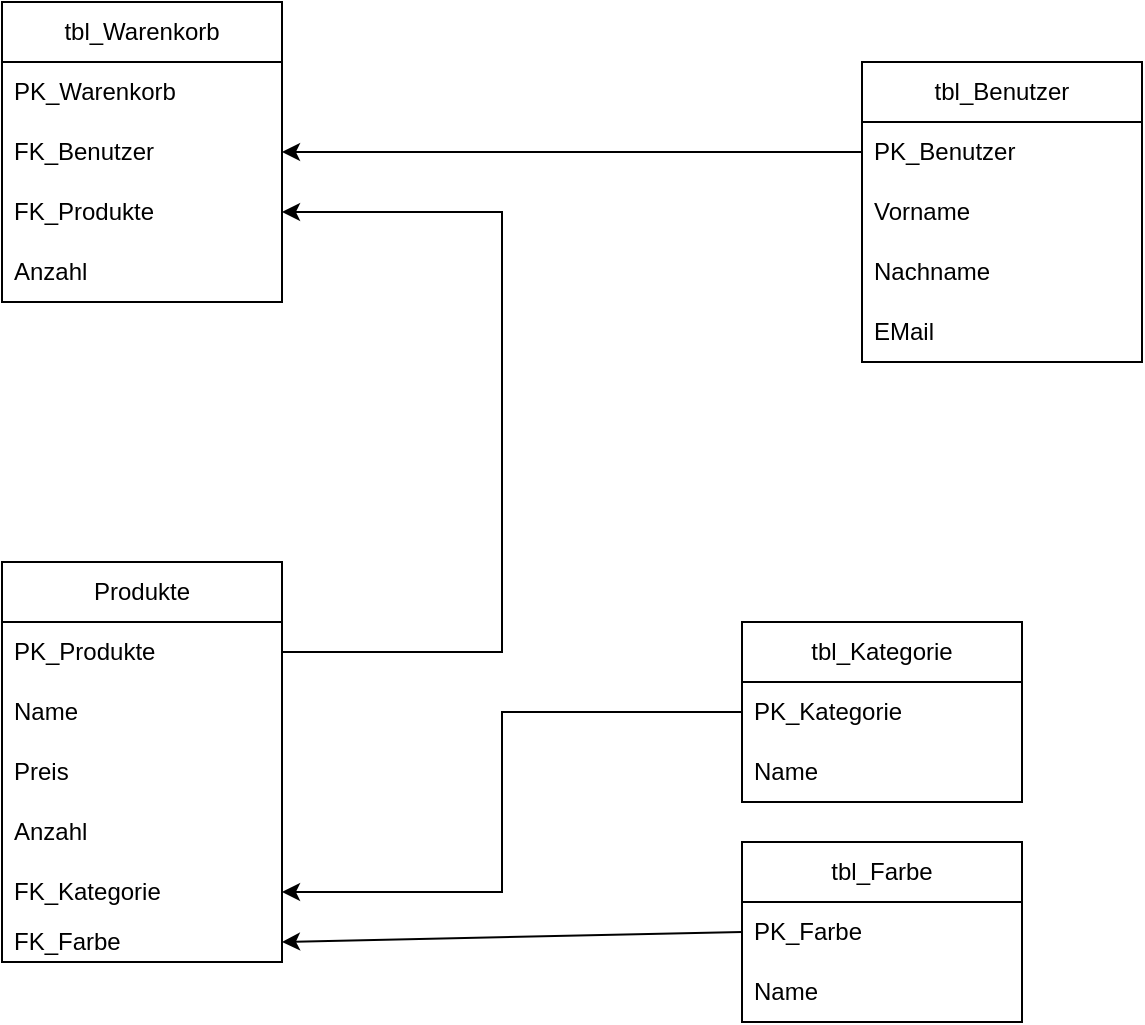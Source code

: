 <mxfile version="20.7.4" type="device"><diagram id="CnEw44tjA6VnW3Ypqy3H" name="Seite-1"><mxGraphModel dx="2261" dy="756" grid="1" gridSize="10" guides="1" tooltips="1" connect="1" arrows="1" fold="1" page="1" pageScale="1" pageWidth="827" pageHeight="1169" math="0" shadow="0"><root><mxCell id="0"/><mxCell id="1" parent="0"/><mxCell id="CzGXUtf9-r2r3yy1sYQf-1" value="tbl_Benutzer" style="swimlane;fontStyle=0;childLayout=stackLayout;horizontal=1;startSize=30;horizontalStack=0;resizeParent=1;resizeParentMax=0;resizeLast=0;collapsible=1;marginBottom=0;whiteSpace=wrap;html=1;" parent="1" vertex="1"><mxGeometry x="350" y="120" width="140" height="150" as="geometry"><mxRectangle x="-50" y="120" width="110" height="30" as="alternateBounds"/></mxGeometry></mxCell><mxCell id="CzGXUtf9-r2r3yy1sYQf-2" value="PK_Benutzer" style="text;strokeColor=none;fillColor=none;align=left;verticalAlign=middle;spacingLeft=4;spacingRight=4;overflow=hidden;points=[[0,0.5],[1,0.5]];portConstraint=eastwest;rotatable=0;whiteSpace=wrap;html=1;" parent="CzGXUtf9-r2r3yy1sYQf-1" vertex="1"><mxGeometry y="30" width="140" height="30" as="geometry"/></mxCell><mxCell id="CzGXUtf9-r2r3yy1sYQf-4" value="Vorname" style="text;strokeColor=none;fillColor=none;align=left;verticalAlign=middle;spacingLeft=4;spacingRight=4;overflow=hidden;points=[[0,0.5],[1,0.5]];portConstraint=eastwest;rotatable=0;whiteSpace=wrap;html=1;" parent="CzGXUtf9-r2r3yy1sYQf-1" vertex="1"><mxGeometry y="60" width="140" height="30" as="geometry"/></mxCell><mxCell id="CzGXUtf9-r2r3yy1sYQf-13" value="Nachname" style="text;strokeColor=none;fillColor=none;align=left;verticalAlign=middle;spacingLeft=4;spacingRight=4;overflow=hidden;points=[[0,0.5],[1,0.5]];portConstraint=eastwest;rotatable=0;whiteSpace=wrap;html=1;" parent="CzGXUtf9-r2r3yy1sYQf-1" vertex="1"><mxGeometry y="90" width="140" height="30" as="geometry"/></mxCell><mxCell id="CzGXUtf9-r2r3yy1sYQf-3" value="EMail" style="text;strokeColor=none;fillColor=none;align=left;verticalAlign=middle;spacingLeft=4;spacingRight=4;overflow=hidden;points=[[0,0.5],[1,0.5]];portConstraint=eastwest;rotatable=0;whiteSpace=wrap;html=1;" parent="CzGXUtf9-r2r3yy1sYQf-1" vertex="1"><mxGeometry y="120" width="140" height="30" as="geometry"/></mxCell><mxCell id="CzGXUtf9-r2r3yy1sYQf-5" value="Produkte" style="swimlane;fontStyle=0;childLayout=stackLayout;horizontal=1;startSize=30;horizontalStack=0;resizeParent=1;resizeParentMax=0;resizeLast=0;collapsible=1;marginBottom=0;whiteSpace=wrap;html=1;" parent="1" vertex="1"><mxGeometry x="-80" y="370" width="140" height="200" as="geometry"/></mxCell><mxCell id="CzGXUtf9-r2r3yy1sYQf-6" value="PK_Produkte" style="text;strokeColor=none;fillColor=none;align=left;verticalAlign=middle;spacingLeft=4;spacingRight=4;overflow=hidden;points=[[0,0.5],[1,0.5]];portConstraint=eastwest;rotatable=0;whiteSpace=wrap;html=1;" parent="CzGXUtf9-r2r3yy1sYQf-5" vertex="1"><mxGeometry y="30" width="140" height="30" as="geometry"/></mxCell><mxCell id="CzGXUtf9-r2r3yy1sYQf-7" value="Name" style="text;strokeColor=none;fillColor=none;align=left;verticalAlign=middle;spacingLeft=4;spacingRight=4;overflow=hidden;points=[[0,0.5],[1,0.5]];portConstraint=eastwest;rotatable=0;whiteSpace=wrap;html=1;" parent="CzGXUtf9-r2r3yy1sYQf-5" vertex="1"><mxGeometry y="60" width="140" height="30" as="geometry"/></mxCell><mxCell id="CzGXUtf9-r2r3yy1sYQf-8" value="Preis" style="text;strokeColor=none;fillColor=none;align=left;verticalAlign=middle;spacingLeft=4;spacingRight=4;overflow=hidden;points=[[0,0.5],[1,0.5]];portConstraint=eastwest;rotatable=0;whiteSpace=wrap;html=1;" parent="CzGXUtf9-r2r3yy1sYQf-5" vertex="1"><mxGeometry y="90" width="140" height="30" as="geometry"/></mxCell><mxCell id="OFy50D3TJV40uJ_HK-bG-2" value="Anzahl" style="text;strokeColor=none;fillColor=none;align=left;verticalAlign=middle;spacingLeft=4;spacingRight=4;overflow=hidden;points=[[0,0.5],[1,0.5]];portConstraint=eastwest;rotatable=0;whiteSpace=wrap;html=1;" vertex="1" parent="CzGXUtf9-r2r3yy1sYQf-5"><mxGeometry y="120" width="140" height="30" as="geometry"/></mxCell><mxCell id="CzGXUtf9-r2r3yy1sYQf-14" value="FK_Kategorie" style="text;strokeColor=none;fillColor=none;align=left;verticalAlign=middle;spacingLeft=4;spacingRight=4;overflow=hidden;points=[[0,0.5],[1,0.5]];portConstraint=eastwest;rotatable=0;whiteSpace=wrap;html=1;" parent="CzGXUtf9-r2r3yy1sYQf-5" vertex="1"><mxGeometry y="150" width="140" height="30" as="geometry"/></mxCell><mxCell id="CzGXUtf9-r2r3yy1sYQf-15" value="FK_Farbe" style="text;strokeColor=none;fillColor=none;align=left;verticalAlign=middle;spacingLeft=4;spacingRight=4;overflow=hidden;points=[[0,0.5],[1,0.5]];portConstraint=eastwest;rotatable=0;whiteSpace=wrap;html=1;" parent="CzGXUtf9-r2r3yy1sYQf-5" vertex="1"><mxGeometry y="180" width="140" height="20" as="geometry"/></mxCell><mxCell id="CzGXUtf9-r2r3yy1sYQf-9" value="tbl_Kategorie" style="swimlane;fontStyle=0;childLayout=stackLayout;horizontal=1;startSize=30;horizontalStack=0;resizeParent=1;resizeParentMax=0;resizeLast=0;collapsible=1;marginBottom=0;whiteSpace=wrap;html=1;" parent="1" vertex="1"><mxGeometry x="290" y="400" width="140" height="90" as="geometry"/></mxCell><mxCell id="CzGXUtf9-r2r3yy1sYQf-10" value="PK_Kategorie" style="text;strokeColor=none;fillColor=none;align=left;verticalAlign=middle;spacingLeft=4;spacingRight=4;overflow=hidden;points=[[0,0.5],[1,0.5]];portConstraint=eastwest;rotatable=0;whiteSpace=wrap;html=1;" parent="CzGXUtf9-r2r3yy1sYQf-9" vertex="1"><mxGeometry y="30" width="140" height="30" as="geometry"/></mxCell><mxCell id="CzGXUtf9-r2r3yy1sYQf-11" value="Name" style="text;strokeColor=none;fillColor=none;align=left;verticalAlign=middle;spacingLeft=4;spacingRight=4;overflow=hidden;points=[[0,0.5],[1,0.5]];portConstraint=eastwest;rotatable=0;whiteSpace=wrap;html=1;" parent="CzGXUtf9-r2r3yy1sYQf-9" vertex="1"><mxGeometry y="60" width="140" height="30" as="geometry"/></mxCell><mxCell id="OFy50D3TJV40uJ_HK-bG-3" value="tbl_Farbe" style="swimlane;fontStyle=0;childLayout=stackLayout;horizontal=1;startSize=30;horizontalStack=0;resizeParent=1;resizeParentMax=0;resizeLast=0;collapsible=1;marginBottom=0;whiteSpace=wrap;html=1;" vertex="1" parent="1"><mxGeometry x="290" y="510" width="140" height="90" as="geometry"/></mxCell><mxCell id="OFy50D3TJV40uJ_HK-bG-4" value="PK_Farbe" style="text;strokeColor=none;fillColor=none;align=left;verticalAlign=middle;spacingLeft=4;spacingRight=4;overflow=hidden;points=[[0,0.5],[1,0.5]];portConstraint=eastwest;rotatable=0;whiteSpace=wrap;html=1;" vertex="1" parent="OFy50D3TJV40uJ_HK-bG-3"><mxGeometry y="30" width="140" height="30" as="geometry"/></mxCell><mxCell id="OFy50D3TJV40uJ_HK-bG-5" value="Name" style="text;strokeColor=none;fillColor=none;align=left;verticalAlign=middle;spacingLeft=4;spacingRight=4;overflow=hidden;points=[[0,0.5],[1,0.5]];portConstraint=eastwest;rotatable=0;whiteSpace=wrap;html=1;" vertex="1" parent="OFy50D3TJV40uJ_HK-bG-3"><mxGeometry y="60" width="140" height="30" as="geometry"/></mxCell><mxCell id="OFy50D3TJV40uJ_HK-bG-6" value="tbl_Warenkorb" style="swimlane;fontStyle=0;childLayout=stackLayout;horizontal=1;startSize=30;horizontalStack=0;resizeParent=1;resizeParentMax=0;resizeLast=0;collapsible=1;marginBottom=0;whiteSpace=wrap;html=1;" vertex="1" parent="1"><mxGeometry x="-80" y="90" width="140" height="150" as="geometry"><mxRectangle x="-50" y="120" width="110" height="30" as="alternateBounds"/></mxGeometry></mxCell><mxCell id="OFy50D3TJV40uJ_HK-bG-7" value="PK_Warenkorb" style="text;strokeColor=none;fillColor=none;align=left;verticalAlign=middle;spacingLeft=4;spacingRight=4;overflow=hidden;points=[[0,0.5],[1,0.5]];portConstraint=eastwest;rotatable=0;whiteSpace=wrap;html=1;" vertex="1" parent="OFy50D3TJV40uJ_HK-bG-6"><mxGeometry y="30" width="140" height="30" as="geometry"/></mxCell><mxCell id="OFy50D3TJV40uJ_HK-bG-8" value="FK_Benutzer" style="text;strokeColor=none;fillColor=none;align=left;verticalAlign=middle;spacingLeft=4;spacingRight=4;overflow=hidden;points=[[0,0.5],[1,0.5]];portConstraint=eastwest;rotatable=0;whiteSpace=wrap;html=1;" vertex="1" parent="OFy50D3TJV40uJ_HK-bG-6"><mxGeometry y="60" width="140" height="30" as="geometry"/></mxCell><mxCell id="OFy50D3TJV40uJ_HK-bG-9" value="FK_Produkte" style="text;strokeColor=none;fillColor=none;align=left;verticalAlign=middle;spacingLeft=4;spacingRight=4;overflow=hidden;points=[[0,0.5],[1,0.5]];portConstraint=eastwest;rotatable=0;whiteSpace=wrap;html=1;" vertex="1" parent="OFy50D3TJV40uJ_HK-bG-6"><mxGeometry y="90" width="140" height="30" as="geometry"/></mxCell><mxCell id="OFy50D3TJV40uJ_HK-bG-10" value="Anzahl" style="text;strokeColor=none;fillColor=none;align=left;verticalAlign=middle;spacingLeft=4;spacingRight=4;overflow=hidden;points=[[0,0.5],[1,0.5]];portConstraint=eastwest;rotatable=0;whiteSpace=wrap;html=1;" vertex="1" parent="OFy50D3TJV40uJ_HK-bG-6"><mxGeometry y="120" width="140" height="30" as="geometry"/></mxCell><mxCell id="OFy50D3TJV40uJ_HK-bG-14" style="edgeStyle=none;rounded=0;orthogonalLoop=1;jettySize=auto;html=1;exitX=0;exitY=0.5;exitDx=0;exitDy=0;entryX=1;entryY=0.5;entryDx=0;entryDy=0;startArrow=none;startFill=0;endArrow=classic;endFill=1;" edge="1" parent="1" source="CzGXUtf9-r2r3yy1sYQf-2" target="OFy50D3TJV40uJ_HK-bG-8"><mxGeometry relative="1" as="geometry"/></mxCell><mxCell id="OFy50D3TJV40uJ_HK-bG-15" style="edgeStyle=none;rounded=0;orthogonalLoop=1;jettySize=auto;html=1;exitX=0;exitY=0.5;exitDx=0;exitDy=0;startArrow=none;startFill=0;endArrow=classic;endFill=1;jumpStyle=sharp;entryX=1;entryY=0.5;entryDx=0;entryDy=0;" edge="1" parent="1" source="CzGXUtf9-r2r3yy1sYQf-10" target="CzGXUtf9-r2r3yy1sYQf-14"><mxGeometry relative="1" as="geometry"><mxPoint x="80" y="520" as="targetPoint"/><Array as="points"><mxPoint x="170" y="445"/><mxPoint x="170" y="535"/></Array></mxGeometry></mxCell><mxCell id="OFy50D3TJV40uJ_HK-bG-18" style="edgeStyle=none;rounded=0;orthogonalLoop=1;jettySize=auto;html=1;exitX=0;exitY=0.5;exitDx=0;exitDy=0;entryX=1;entryY=0.5;entryDx=0;entryDy=0;startArrow=none;startFill=0;endArrow=classic;endFill=1;" edge="1" parent="1" source="OFy50D3TJV40uJ_HK-bG-4" target="CzGXUtf9-r2r3yy1sYQf-15"><mxGeometry relative="1" as="geometry"/></mxCell><mxCell id="OFy50D3TJV40uJ_HK-bG-19" style="edgeStyle=none;rounded=0;orthogonalLoop=1;jettySize=auto;html=1;exitX=1;exitY=0.5;exitDx=0;exitDy=0;entryX=1;entryY=0.5;entryDx=0;entryDy=0;startArrow=none;startFill=0;endArrow=classic;endFill=1;jumpStyle=sharp;" edge="1" parent="1" source="CzGXUtf9-r2r3yy1sYQf-6" target="OFy50D3TJV40uJ_HK-bG-9"><mxGeometry relative="1" as="geometry"><Array as="points"><mxPoint x="170" y="415"/><mxPoint x="170" y="310"/><mxPoint x="170" y="195"/></Array></mxGeometry></mxCell></root></mxGraphModel></diagram></mxfile>